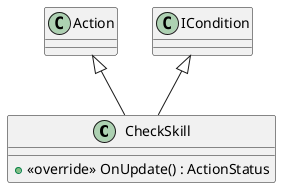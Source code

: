 @startuml
class CheckSkill {
    + <<override>> OnUpdate() : ActionStatus
}
Action <|-- CheckSkill
ICondition <|-- CheckSkill
@enduml
